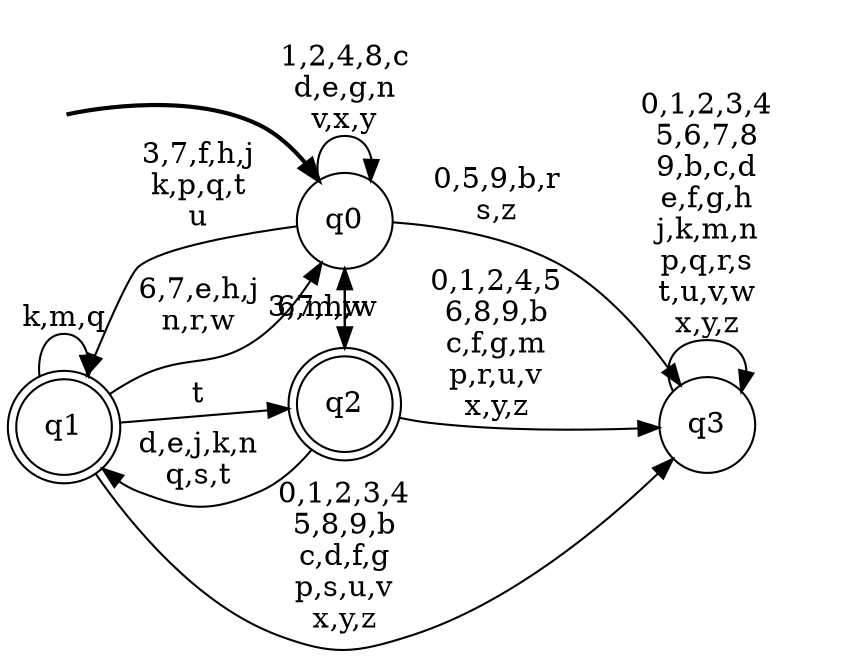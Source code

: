 digraph BlueStar {
__start0 [style = invis, shape = none, label = "", width = 0, height = 0];

rankdir=LR;
size="8,5";

s0 [style="filled", color="black", fillcolor="white" shape="circle", label="q0"];
s1 [style="rounded,filled", color="black", fillcolor="white" shape="doublecircle", label="q1"];
s2 [style="rounded,filled", color="black", fillcolor="white" shape="doublecircle", label="q2"];
s3 [style="filled", color="black", fillcolor="white" shape="circle", label="q3"];
subgraph cluster_main { 
	graph [pad=".75", ranksep="0.15", nodesep="0.15"];
	 style=invis; 
	__start0 -> s0 [penwidth=2];
}
s0 -> s0 [label="1,2,4,8,c\nd,e,g,n\nv,x,y"];
s0 -> s1 [label="3,7,f,h,j\nk,p,q,t\nu"];
s0 -> s2 [label="6,m,w"];
s0 -> s3 [label="0,5,9,b,r\ns,z"];
s1 -> s0 [label="6,7,e,h,j\nn,r,w"];
s1 -> s1 [label="k,m,q"];
s1 -> s2 [label="t"];
s1 -> s3 [label="0,1,2,3,4\n5,8,9,b\nc,d,f,g\np,s,u,v\nx,y,z"];
s2 -> s0 [label="3,7,h,w"];
s2 -> s1 [label="d,e,j,k,n\nq,s,t"];
s2 -> s3 [label="0,1,2,4,5\n6,8,9,b\nc,f,g,m\np,r,u,v\nx,y,z"];
s3 -> s3 [label="0,1,2,3,4\n5,6,7,8\n9,b,c,d\ne,f,g,h\nj,k,m,n\np,q,r,s\nt,u,v,w\nx,y,z"];

}